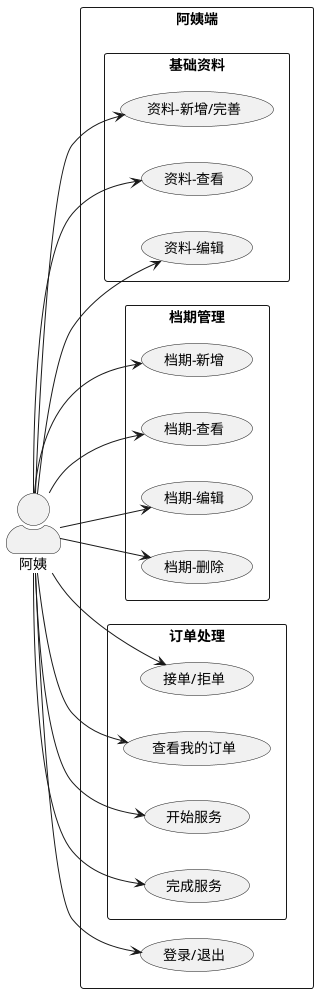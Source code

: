 @startuml
left to right direction
skinparam actorStyle awesome
skinparam packageStyle rectangle

actor 阿姨 as Worker

rectangle "阿姨端" {
  (登录/退出) as UC_Login

  package "基础资料" {
    (资料-新增/完善) as UC_ProfileCreate
    (资料-查看) as UC_ProfileRead
    (资料-编辑) as UC_ProfileUpdate
  }

  package "档期管理" {
    (档期-新增) as UC_ScheduleCreate
    (档期-查看) as UC_ScheduleRead
    (档期-编辑) as UC_ScheduleUpdate
    (档期-删除) as UC_ScheduleDelete
  }

  package "订单处理" {
    (接单/拒单) as UC_TakeOrReject
    (查看我的订单) as UC_OrderRead
    (开始服务) as UC_Start
    (完成服务) as UC_Finish
  }
}

Worker --> UC_Login

Worker --> UC_ProfileCreate
Worker --> UC_ProfileRead
Worker --> UC_ProfileUpdate

Worker --> UC_ScheduleCreate
Worker --> UC_ScheduleRead
Worker --> UC_ScheduleUpdate
Worker --> UC_ScheduleDelete

Worker --> UC_TakeOrReject
Worker --> UC_OrderRead
Worker --> UC_Start
Worker --> UC_Finish

@enduml

